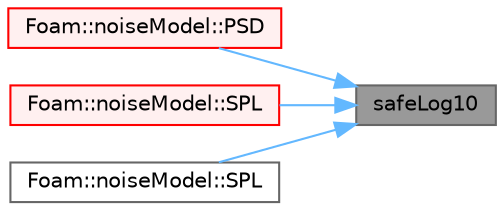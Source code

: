 digraph "safeLog10"
{
 // LATEX_PDF_SIZE
  bgcolor="transparent";
  edge [fontname=Helvetica,fontsize=10,labelfontname=Helvetica,labelfontsize=10];
  node [fontname=Helvetica,fontsize=10,shape=box,height=0.2,width=0.4];
  rankdir="RL";
  Node1 [id="Node000001",label="safeLog10",height=0.2,width=0.4,color="gray40", fillcolor="grey60", style="filled", fontcolor="black",tooltip=" "];
  Node1 -> Node2 [id="edge1_Node000001_Node000002",dir="back",color="steelblue1",style="solid",tooltip=" "];
  Node2 [id="Node000002",label="Foam::noiseModel::PSD",height=0.2,width=0.4,color="red", fillcolor="#FFF0F0", style="filled",URL="$classFoam_1_1noiseModel.html#a2d5aec7d7e3bc8e7933a311d77c39c1f",tooltip=" "];
  Node1 -> Node6 [id="edge2_Node000001_Node000006",dir="back",color="steelblue1",style="solid",tooltip=" "];
  Node6 [id="Node000006",label="Foam::noiseModel::SPL",height=0.2,width=0.4,color="red", fillcolor="#FFF0F0", style="filled",URL="$classFoam_1_1noiseModel.html#a88f5579434406dc8800f27cff3c34574",tooltip=" "];
  Node1 -> Node7 [id="edge3_Node000001_Node000007",dir="back",color="steelblue1",style="solid",tooltip=" "];
  Node7 [id="Node000007",label="Foam::noiseModel::SPL",height=0.2,width=0.4,color="grey40", fillcolor="white", style="filled",URL="$classFoam_1_1noiseModel.html#a80504b046bbecf329852365059ab08c0",tooltip=" "];
}
